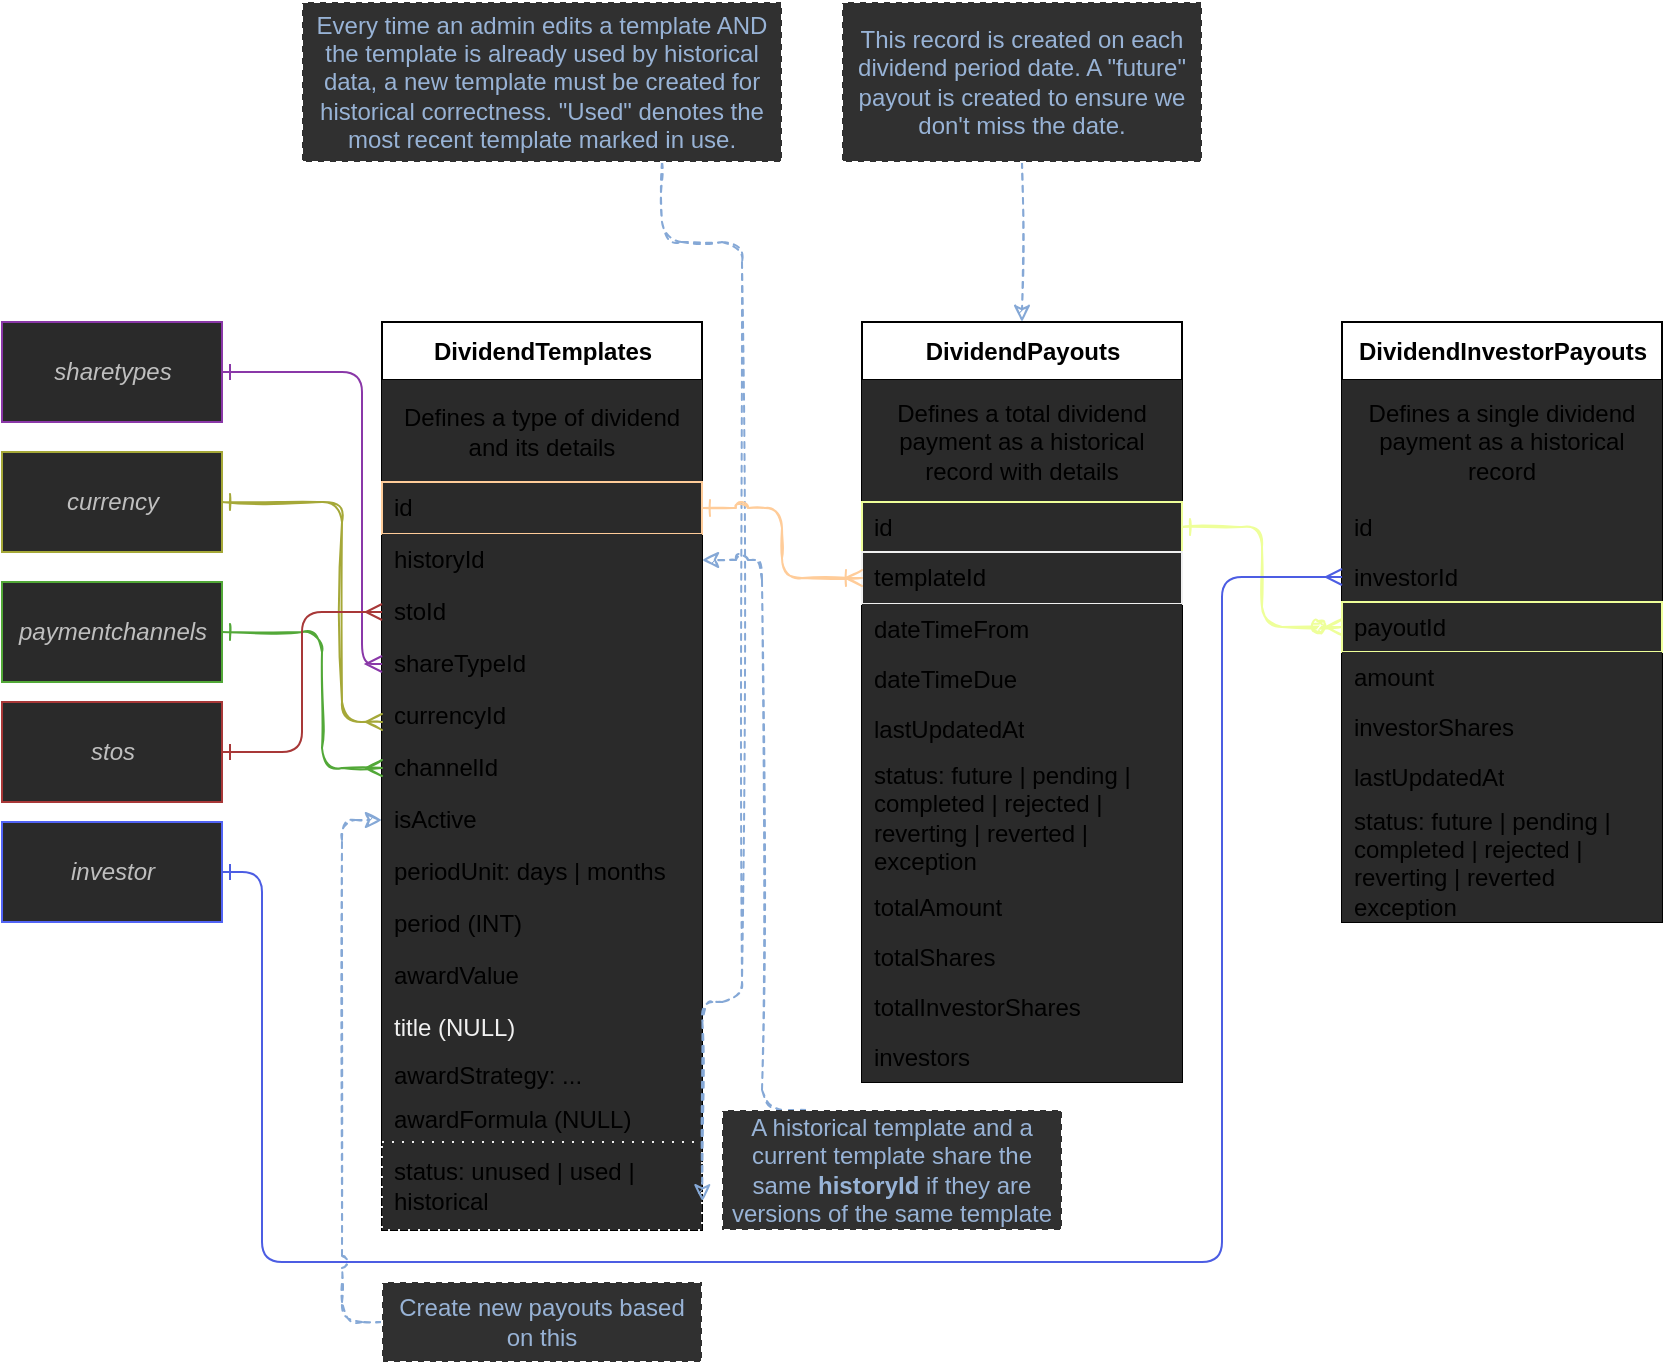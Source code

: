 <mxfile>
    <diagram id="Nny2fqKGG7ETfjDUv1Hv" name="Page-1">
        <mxGraphModel dx="1580" dy="1779" grid="1" gridSize="10" guides="1" tooltips="1" connect="1" arrows="1" fold="1" page="1" pageScale="1" pageWidth="850" pageHeight="1100" math="0" shadow="0">
            <root>
                <mxCell id="0"/>
                <mxCell id="1" parent="0"/>
                <mxCell id="5" value="DividendTemplates" style="swimlane;fontStyle=1;align=center;verticalAlign=middle;childLayout=stackLayout;horizontal=1;startSize=29;horizontalStack=0;resizeParent=1;resizeParentMax=0;resizeLast=0;collapsible=0;marginBottom=0;html=1;swimlaneFillColor=none;" parent="1" vertex="1">
                    <mxGeometry x="80" y="80" width="160" height="454" as="geometry"/>
                </mxCell>
                <mxCell id="22" value="Defines a type of dividend and its details" style="text;html=1;strokeColor=none;align=center;verticalAlign=middle;spacingLeft=4;spacingRight=4;overflow=hidden;rotatable=0;points=[[0,0.5],[1,0.5]];portConstraint=eastwest;fillColor=#2a2a2a;whiteSpace=wrap;" parent="5" vertex="1">
                    <mxGeometry y="29" width="160" height="51" as="geometry"/>
                </mxCell>
                <mxCell id="7" value="id&lt;br&gt;" style="text;html=1;align=left;verticalAlign=middle;spacingLeft=4;spacingRight=4;overflow=hidden;rotatable=0;points=[[0,0.5],[1,0.5]];portConstraint=eastwest;fillColor=#2a2a2a;strokeColor=#FFCC99;" parent="5" vertex="1">
                    <mxGeometry y="80" width="160" height="26" as="geometry"/>
                </mxCell>
                <mxCell id="122" value="historyId" style="text;html=1;align=left;verticalAlign=middle;spacingLeft=4;spacingRight=4;overflow=hidden;rotatable=0;points=[[0,0.5],[1,0.5]];portConstraint=eastwest;fillColor=#2a2a2a;" parent="5" vertex="1">
                    <mxGeometry y="106" width="160" height="26" as="geometry"/>
                </mxCell>
                <mxCell id="105" value="stoId" style="text;html=1;align=left;verticalAlign=middle;spacingLeft=4;spacingRight=4;overflow=hidden;rotatable=0;points=[[0,0.5],[1,0.5]];portConstraint=eastwest;fillColor=#2a2a2a;" parent="5" vertex="1">
                    <mxGeometry y="132" width="160" height="26" as="geometry"/>
                </mxCell>
                <mxCell id="24" value="shareTypeId" style="text;html=1;align=left;verticalAlign=middle;spacingLeft=4;spacingRight=4;overflow=hidden;rotatable=0;points=[[0,0.5],[1,0.5]];portConstraint=eastwest;fillColor=#2a2a2a;" parent="5" vertex="1">
                    <mxGeometry y="158" width="160" height="26" as="geometry"/>
                </mxCell>
                <mxCell id="28" value="currencyId" style="text;html=1;align=left;verticalAlign=middle;spacingLeft=4;spacingRight=4;overflow=hidden;rotatable=0;points=[[0,0.5],[1,0.5]];portConstraint=eastwest;fillColor=#2a2a2a;" parent="5" vertex="1">
                    <mxGeometry y="184" width="160" height="26" as="geometry"/>
                </mxCell>
                <mxCell id="75" value="channelId" style="text;html=1;align=left;verticalAlign=middle;spacingLeft=4;spacingRight=4;overflow=hidden;rotatable=0;points=[[0,0.5],[1,0.5]];portConstraint=eastwest;fillColor=#2a2a2a;" parent="5" vertex="1">
                    <mxGeometry y="210" width="160" height="26" as="geometry"/>
                </mxCell>
                <mxCell id="118" value="isActive" style="text;html=1;align=left;verticalAlign=middle;spacingLeft=4;spacingRight=4;overflow=hidden;rotatable=0;points=[[0,0.5],[1,0.5]];portConstraint=eastwest;fillColor=#2a2a2a;" parent="5" vertex="1">
                    <mxGeometry y="236" width="160" height="26" as="geometry"/>
                </mxCell>
                <mxCell id="117" value="periodUnit: days | months" style="text;html=1;align=left;verticalAlign=middle;spacingLeft=4;spacingRight=4;overflow=hidden;rotatable=0;points=[[0,0.5],[1,0.5]];portConstraint=eastwest;fillColor=#2a2a2a;" parent="5" vertex="1">
                    <mxGeometry y="262" width="160" height="26" as="geometry"/>
                </mxCell>
                <mxCell id="62" value="period (INT)" style="text;html=1;align=left;verticalAlign=middle;spacingLeft=4;spacingRight=4;overflow=hidden;rotatable=0;points=[[0,0.5],[1,0.5]];portConstraint=eastwest;fillColor=#2a2a2a;" parent="5" vertex="1">
                    <mxGeometry y="288" width="160" height="26" as="geometry"/>
                </mxCell>
                <mxCell id="27" value="awardValue" style="text;html=1;align=left;verticalAlign=middle;spacingLeft=4;spacingRight=4;overflow=hidden;rotatable=0;points=[[0,0.5],[1,0.5]];portConstraint=eastwest;fillColor=#2a2a2a;" parent="5" vertex="1">
                    <mxGeometry y="314" width="160" height="26" as="geometry"/>
                </mxCell>
                <mxCell id="84" value="&lt;meta charset=&quot;utf-8&quot;&gt;&lt;span style=&quot;color: rgb(240, 240, 240); font-family: helvetica; font-size: 12px; font-style: normal; font-weight: 400; letter-spacing: normal; text-align: left; text-indent: 0px; text-transform: none; word-spacing: 0px; background-color: rgb(42, 42, 42); display: inline; float: none;&quot;&gt;title (NULL)&lt;/span&gt;" style="text;html=1;align=left;verticalAlign=middle;spacingLeft=4;spacingRight=4;overflow=hidden;rotatable=0;points=[[0,0.5],[1,0.5]];portConstraint=eastwest;fillColor=#2a2a2a;" parent="5" vertex="1">
                    <mxGeometry y="340" width="160" height="26" as="geometry"/>
                </mxCell>
                <mxCell id="112" value="awardStrategy: ..." style="text;html=1;align=left;verticalAlign=middle;spacingLeft=4;spacingRight=4;overflow=hidden;rotatable=0;points=[[0,0.5],[1,0.5]];portConstraint=eastwest;fillColor=#2a2a2a;whiteSpace=wrap;" parent="5" vertex="1">
                    <mxGeometry y="366" width="160" height="22" as="geometry"/>
                </mxCell>
                <mxCell id="127" value="awardFormula (NULL)" style="text;html=1;align=left;verticalAlign=middle;spacingLeft=4;spacingRight=4;overflow=hidden;rotatable=0;points=[[0,0.5],[1,0.5]];portConstraint=eastwest;fillColor=#2a2a2a;whiteSpace=wrap;" vertex="1" parent="5">
                    <mxGeometry y="388" width="160" height="22" as="geometry"/>
                </mxCell>
                <mxCell id="26" value="status: unused | used | historical" style="text;html=1;align=left;verticalAlign=middle;spacingLeft=4;spacingRight=4;overflow=hidden;rotatable=0;points=[[0,0.5],[1,0.5]];portConstraint=eastwest;fillColor=#2a2a2a;strokeColor=#f0f0f0;dashed=1;dashPattern=1 4;whiteSpace=wrap;" parent="5" vertex="1">
                    <mxGeometry y="410" width="160" height="44" as="geometry"/>
                </mxCell>
                <mxCell id="19" value="DividendPayouts" style="swimlane;fontStyle=1;align=center;verticalAlign=middle;childLayout=stackLayout;horizontal=1;startSize=29;horizontalStack=0;resizeParent=1;resizeParentMax=0;resizeLast=0;collapsible=0;marginBottom=0;html=1;" parent="1" vertex="1">
                    <mxGeometry x="320" y="80" width="160" height="380" as="geometry"/>
                </mxCell>
                <mxCell id="20" value="Defines a total dividend payment as a historical record with details" style="text;html=1;strokeColor=none;align=center;verticalAlign=middle;spacingLeft=4;spacingRight=4;overflow=hidden;rotatable=0;points=[[0,0.5],[1,0.5]];portConstraint=eastwest;fillColor=#2a2a2a;whiteSpace=wrap;" parent="19" vertex="1">
                    <mxGeometry y="29" width="160" height="61" as="geometry"/>
                </mxCell>
                <mxCell id="21" value="id" style="text;html=1;align=left;verticalAlign=middle;spacingLeft=4;spacingRight=4;overflow=hidden;rotatable=0;points=[[0,0.5],[1,0.5]];portConstraint=eastwest;fillColor=#2a2a2a;strokeColor=#EEFF99;glass=0;shadow=0;rounded=0;" parent="19" vertex="1">
                    <mxGeometry y="90" width="160" height="25" as="geometry"/>
                </mxCell>
                <mxCell id="71" value="templateId" style="text;html=1;align=left;verticalAlign=middle;spacingLeft=4;spacingRight=4;overflow=hidden;rotatable=0;points=[[0,0.5],[1,0.5]];portConstraint=eastwest;fillColor=#2a2a2a;strokeColor=#f0f0f0;" parent="19" vertex="1">
                    <mxGeometry y="115" width="160" height="26" as="geometry"/>
                </mxCell>
                <mxCell id="116" value="dateTimeFrom" style="text;html=1;strokeColor=none;align=left;verticalAlign=middle;spacingLeft=4;spacingRight=4;overflow=hidden;rotatable=0;points=[[0,0.5],[1,0.5]];portConstraint=eastwest;fillColor=#2a2a2a;" parent="19" vertex="1">
                    <mxGeometry y="141" width="160" height="25" as="geometry"/>
                </mxCell>
                <mxCell id="61" value="dateTimeDue" style="text;html=1;strokeColor=none;align=left;verticalAlign=middle;spacingLeft=4;spacingRight=4;overflow=hidden;rotatable=0;points=[[0,0.5],[1,0.5]];portConstraint=eastwest;fillColor=#2a2a2a;" parent="19" vertex="1">
                    <mxGeometry y="166" width="160" height="25" as="geometry"/>
                </mxCell>
                <mxCell id="114" value="lastUpdatedAt" style="text;html=1;strokeColor=none;align=left;verticalAlign=middle;spacingLeft=4;spacingRight=4;overflow=hidden;rotatable=0;points=[[0,0.5],[1,0.5]];portConstraint=eastwest;fillColor=#2a2a2a;" parent="19" vertex="1">
                    <mxGeometry y="191" width="160" height="25" as="geometry"/>
                </mxCell>
                <mxCell id="80" value="status: future | pending | completed | rejected | reverting | reverted | exception" style="text;html=1;strokeColor=none;align=left;verticalAlign=middle;spacingLeft=4;spacingRight=4;overflow=hidden;rotatable=0;points=[[0,0.5],[1,0.5]];portConstraint=eastwest;fillColor=#2a2a2a;whiteSpace=wrap;" parent="19" vertex="1">
                    <mxGeometry y="216" width="160" height="64" as="geometry"/>
                </mxCell>
                <mxCell id="46" value="totalAmount" style="text;html=1;strokeColor=none;align=left;verticalAlign=middle;spacingLeft=4;spacingRight=4;overflow=hidden;rotatable=0;points=[[0,0.5],[1,0.5]];portConstraint=eastwest;fillColor=#2a2a2a;" parent="19" vertex="1">
                    <mxGeometry y="280" width="160" height="25" as="geometry"/>
                </mxCell>
                <mxCell id="49" value="totalShares" style="text;html=1;strokeColor=none;align=left;verticalAlign=middle;spacingLeft=4;spacingRight=4;overflow=hidden;rotatable=0;points=[[0,0.5],[1,0.5]];portConstraint=eastwest;fillColor=#2a2a2a;" parent="19" vertex="1">
                    <mxGeometry y="305" width="160" height="25" as="geometry"/>
                </mxCell>
                <mxCell id="50" value="totalInvestorShares" style="text;html=1;strokeColor=none;align=left;verticalAlign=middle;spacingLeft=4;spacingRight=4;overflow=hidden;rotatable=0;points=[[0,0.5],[1,0.5]];portConstraint=eastwest;fillColor=#2a2a2a;" parent="19" vertex="1">
                    <mxGeometry y="330" width="160" height="25" as="geometry"/>
                </mxCell>
                <mxCell id="51" value="investors" style="text;html=1;strokeColor=none;align=left;verticalAlign=middle;spacingLeft=4;spacingRight=4;overflow=hidden;rotatable=0;points=[[0,0.5],[1,0.5]];portConstraint=eastwest;fillColor=#2a2a2a;" parent="19" vertex="1">
                    <mxGeometry y="355" width="160" height="25" as="geometry"/>
                </mxCell>
                <mxCell id="29" value="sharetypes" style="html=1;fillColor=#2a2a2a;gradientColor=none;fontStyle=2;fontColor=#BFBFBF;strokeColor=#8A38A8;" parent="1" vertex="1">
                    <mxGeometry x="-110" y="80" width="110" height="50" as="geometry"/>
                </mxCell>
                <mxCell id="30" value="currency" style="html=1;fillColor=#2a2a2a;gradientColor=none;fontStyle=2;fontColor=#BFBFBF;strokeColor=#A5A838;" parent="1" vertex="1">
                    <mxGeometry x="-110" y="145" width="110" height="50" as="geometry"/>
                </mxCell>
                <mxCell id="39" style="edgeStyle=orthogonalEdgeStyle;rounded=1;html=1;entryX=1;entryY=0.5;entryDx=0;entryDy=0;strokeColor=#8A38A8;endArrow=ERone;endFill=0;startArrow=ERmany;startFill=0;" parent="1" source="24" target="29" edge="1">
                    <mxGeometry relative="1" as="geometry">
                        <Array as="points">
                            <mxPoint x="70" y="251"/>
                            <mxPoint x="70" y="105"/>
                        </Array>
                    </mxGeometry>
                </mxCell>
                <mxCell id="42" style="edgeStyle=orthogonalEdgeStyle;rounded=1;sketch=1;jumpStyle=arc;html=1;entryX=1;entryY=0.5;entryDx=0;entryDy=0;strokeColor=#A5A838;endArrow=ERone;endFill=0;startArrow=ERmany;startFill=0;" parent="1" source="28" target="30" edge="1">
                    <mxGeometry relative="1" as="geometry">
                        <Array as="points">
                            <mxPoint x="60" y="280"/>
                            <mxPoint x="60" y="170"/>
                        </Array>
                        <mxPoint x="70" y="260" as="sourcePoint"/>
                    </mxGeometry>
                </mxCell>
                <mxCell id="52" value="DividendInvestorPayouts" style="swimlane;fontStyle=1;align=center;verticalAlign=middle;childLayout=stackLayout;horizontal=1;startSize=29;horizontalStack=0;resizeParent=1;resizeParentMax=0;resizeLast=0;collapsible=0;marginBottom=0;html=1;" parent="1" vertex="1">
                    <mxGeometry x="560" y="80" width="160" height="300" as="geometry"/>
                </mxCell>
                <mxCell id="53" value="Defines a single dividend payment as a historical record" style="text;html=1;strokeColor=none;align=center;verticalAlign=middle;spacingLeft=4;spacingRight=4;overflow=hidden;rotatable=0;points=[[0,0.5],[1,0.5]];portConstraint=eastwest;fillColor=#2a2a2a;whiteSpace=wrap;" parent="52" vertex="1">
                    <mxGeometry y="29" width="160" height="61" as="geometry"/>
                </mxCell>
                <mxCell id="54" value="id" style="text;html=1;strokeColor=none;align=left;verticalAlign=middle;spacingLeft=4;spacingRight=4;overflow=hidden;rotatable=0;points=[[0,0.5],[1,0.5]];portConstraint=eastwest;fillColor=#2a2a2a;" parent="52" vertex="1">
                    <mxGeometry y="90" width="160" height="25" as="geometry"/>
                </mxCell>
                <mxCell id="102" value="investorId" style="text;html=1;strokeColor=none;align=left;verticalAlign=middle;spacingLeft=4;spacingRight=4;overflow=hidden;rotatable=0;points=[[0,0.5],[1,0.5]];portConstraint=eastwest;fillColor=#2a2a2a;" parent="52" vertex="1">
                    <mxGeometry y="115" width="160" height="25" as="geometry"/>
                </mxCell>
                <mxCell id="68" value="payoutId" style="text;html=1;align=left;verticalAlign=middle;spacingLeft=4;spacingRight=4;overflow=hidden;rotatable=0;points=[[0,0.5],[1,0.5]];portConstraint=eastwest;fillColor=#2a2a2a;strokeColor=#EEFF99;" parent="52" vertex="1">
                    <mxGeometry y="140" width="160" height="25" as="geometry"/>
                </mxCell>
                <mxCell id="57" value="amount" style="text;html=1;strokeColor=none;align=left;verticalAlign=middle;spacingLeft=4;spacingRight=4;overflow=hidden;rotatable=0;points=[[0,0.5],[1,0.5]];portConstraint=eastwest;fillColor=#2a2a2a;" parent="52" vertex="1">
                    <mxGeometry y="165" width="160" height="25" as="geometry"/>
                </mxCell>
                <mxCell id="59" value="investorShares" style="text;html=1;strokeColor=none;align=left;verticalAlign=middle;spacingLeft=4;spacingRight=4;overflow=hidden;rotatable=0;points=[[0,0.5],[1,0.5]];portConstraint=eastwest;fillColor=#2a2a2a;" parent="52" vertex="1">
                    <mxGeometry y="190" width="160" height="25" as="geometry"/>
                </mxCell>
                <mxCell id="115" value="lastUpdatedAt" style="text;html=1;strokeColor=none;align=left;verticalAlign=middle;spacingLeft=4;spacingRight=4;overflow=hidden;rotatable=0;points=[[0,0.5],[1,0.5]];portConstraint=eastwest;fillColor=#2a2a2a;" parent="52" vertex="1">
                    <mxGeometry y="215" width="160" height="25" as="geometry"/>
                </mxCell>
                <mxCell id="73" value="status: future | pending | completed | rejected | reverting | reverted exception" style="text;html=1;strokeColor=none;align=left;verticalAlign=middle;spacingLeft=4;spacingRight=4;overflow=hidden;rotatable=0;points=[[0,0.5],[1,0.5]];portConstraint=eastwest;fillColor=#2a2a2a;whiteSpace=wrap;" parent="52" vertex="1">
                    <mxGeometry y="240" width="160" height="60" as="geometry"/>
                </mxCell>
                <mxCell id="69" style="edgeStyle=orthogonalEdgeStyle;rounded=1;sketch=1;jumpStyle=arc;html=1;exitX=0;exitY=0.5;exitDx=0;exitDy=0;entryX=1;entryY=0.5;entryDx=0;entryDy=0;fontColor=#808080;startArrow=ERzeroToMany;startFill=1;strokeColor=#EEFF99;endArrow=ERone;endFill=0;" parent="1" source="68" target="21" edge="1">
                    <mxGeometry relative="1" as="geometry"/>
                </mxCell>
                <mxCell id="74" value="paymentchannels" style="html=1;fillColor=#2a2a2a;gradientColor=none;fontStyle=2;fontColor=#BFBFBF;strokeColor=#52A838;" parent="1" vertex="1">
                    <mxGeometry x="-110" y="210" width="110" height="50" as="geometry"/>
                </mxCell>
                <mxCell id="76" style="edgeStyle=orthogonalEdgeStyle;rounded=1;sketch=1;jumpStyle=arc;html=1;entryX=1;entryY=0.5;entryDx=0;entryDy=0;fontColor=#808080;strokeColor=#52A838;endArrow=ERone;endFill=0;startArrow=ERmany;startFill=0;" parent="1" source="75" target="74" edge="1">
                    <mxGeometry relative="1" as="geometry">
                        <Array as="points">
                            <mxPoint x="50" y="303"/>
                            <mxPoint x="50" y="235"/>
                        </Array>
                    </mxGeometry>
                </mxCell>
                <mxCell id="90" style="edgeStyle=orthogonalEdgeStyle;rounded=1;sketch=1;jumpStyle=arc;html=1;exitX=0.75;exitY=1;exitDx=0;exitDy=0;dashed=1;fontFamily=Helvetica;fontColor=#98B3D6;strokeColor=#85A8D6;entryX=1.001;entryY=0.673;entryDx=0;entryDy=0;entryPerimeter=0;" parent="1" source="82" target="26" edge="1">
                    <mxGeometry relative="1" as="geometry">
                        <Array as="points">
                            <mxPoint x="220" y="40"/>
                            <mxPoint x="260" y="40"/>
                            <mxPoint x="260" y="420"/>
                        </Array>
                    </mxGeometry>
                </mxCell>
                <mxCell id="82" value="Every time an admin edits a template AND the template is already used by historical data, a new template must be created for historical correctness. &quot;Used&quot; denotes the most recent template marked in use." style="rounded=0;whiteSpace=wrap;html=1;fillColor=#303030;gradientColor=none;strokeColor=#FFFFFF;fontFamily=Helvetica;fontColor=#98B3D6;dashed=1;spacing=4;" parent="1" vertex="1">
                    <mxGeometry x="40" y="-80" width="240" height="80" as="geometry"/>
                </mxCell>
                <mxCell id="95" style="edgeStyle=orthogonalEdgeStyle;sketch=1;jumpStyle=arc;html=1;exitX=0;exitY=0.5;exitDx=0;exitDy=0;entryX=1;entryY=0.5;entryDx=0;entryDy=0;fontColor=#808080;startArrow=ERoneToMany;startFill=0;strokeColor=#FFCC99;endArrow=ERone;endFill=0;" parent="1" source="71" target="7" edge="1">
                    <mxGeometry relative="1" as="geometry"/>
                </mxCell>
                <mxCell id="99" style="edgeStyle=orthogonalEdgeStyle;sketch=1;jumpStyle=arc;html=1;exitX=0.5;exitY=1;exitDx=0;exitDy=0;dashed=1;fontColor=#98B3D6;strokeColor=#85A8D6;" parent="1" source="96" target="19" edge="1">
                    <mxGeometry relative="1" as="geometry"/>
                </mxCell>
                <mxCell id="96" value="This record is created on each dividend period date. A &quot;future&quot; payout is created to ensure we don't miss the date." style="rounded=0;whiteSpace=wrap;html=1;fillColor=#303030;gradientColor=none;strokeColor=#FFFFFF;fontFamily=Helvetica;fontColor=#98B3D6;dashed=1;spacing=4;" parent="1" vertex="1">
                    <mxGeometry x="310" y="-80" width="180" height="80" as="geometry"/>
                </mxCell>
                <mxCell id="107" value="stos" style="html=1;fillColor=#2a2a2a;gradientColor=none;fontStyle=2;fontColor=#BFBFBF;strokeColor=#A83838;" parent="1" vertex="1">
                    <mxGeometry x="-110" y="270" width="110" height="50" as="geometry"/>
                </mxCell>
                <mxCell id="108" value="investor" style="html=1;fillColor=#2a2a2a;gradientColor=none;fontStyle=2;fontColor=#BFBFBF;strokeColor=#5264F5;" parent="1" vertex="1">
                    <mxGeometry x="-110" y="330" width="110" height="50" as="geometry"/>
                </mxCell>
                <mxCell id="109" style="edgeStyle=orthogonalEdgeStyle;html=1;exitX=0;exitY=0.5;exitDx=0;exitDy=0;entryX=1;entryY=0.5;entryDx=0;entryDy=0;startArrow=ERmany;startFill=0;endArrow=ERone;endFill=0;strokeColor=#A83838;" parent="1" source="105" target="107" edge="1">
                    <mxGeometry relative="1" as="geometry"/>
                </mxCell>
                <mxCell id="110" style="edgeStyle=orthogonalEdgeStyle;html=1;exitX=0;exitY=0.5;exitDx=0;exitDy=0;entryX=1;entryY=0.5;entryDx=0;entryDy=0;startArrow=ERmany;startFill=0;endArrow=ERone;endFill=0;strokeColor=#4C5DE3;" parent="1" source="102" target="108" edge="1">
                    <mxGeometry relative="1" as="geometry">
                        <Array as="points">
                            <mxPoint x="500" y="208"/>
                            <mxPoint x="500" y="550"/>
                            <mxPoint x="20" y="550"/>
                            <mxPoint x="20" y="355"/>
                        </Array>
                    </mxGeometry>
                </mxCell>
                <mxCell id="121" style="edgeStyle=orthogonalEdgeStyle;sketch=1;jumpStyle=arc;html=1;entryX=0;entryY=0.5;entryDx=0;entryDy=0;dashed=1;fontColor=#98B3D6;strokeColor=#85A8D6;exitX=0;exitY=0.5;exitDx=0;exitDy=0;" parent="1" source="119" target="118" edge="1">
                    <mxGeometry relative="1" as="geometry">
                        <Array as="points">
                            <mxPoint x="60" y="580"/>
                            <mxPoint x="60" y="329"/>
                        </Array>
                    </mxGeometry>
                </mxCell>
                <mxCell id="119" value="Create new payouts based on this" style="rounded=0;whiteSpace=wrap;html=1;dashed=1;fontColor=#98B3D6;strokeColor=#FFFFFF;fillColor=#303030;" parent="1" vertex="1">
                    <mxGeometry x="80" y="560" width="160" height="40" as="geometry"/>
                </mxCell>
                <mxCell id="126" style="edgeStyle=orthogonalEdgeStyle;sketch=1;jumpStyle=arc;html=1;exitX=0.25;exitY=0;exitDx=0;exitDy=0;entryX=1;entryY=0.5;entryDx=0;entryDy=0;dashed=1;fontColor=#98B3D6;strokeColor=#85A8D6;" parent="1" source="124" target="122" edge="1">
                    <mxGeometry relative="1" as="geometry">
                        <Array as="points">
                            <mxPoint x="270" y="474"/>
                            <mxPoint x="270" y="199"/>
                        </Array>
                    </mxGeometry>
                </mxCell>
                <mxCell id="124" value="A historical template and a current template share the same &lt;b&gt;historyId&lt;/b&gt; if they are versions of the same template" style="rounded=0;whiteSpace=wrap;html=1;dashed=1;fontColor=#98B3D6;strokeColor=#FFFFFF;fillColor=#303030;" parent="1" vertex="1">
                    <mxGeometry x="250" y="474" width="170" height="60" as="geometry"/>
                </mxCell>
            </root>
        </mxGraphModel>
    </diagram>
</mxfile>